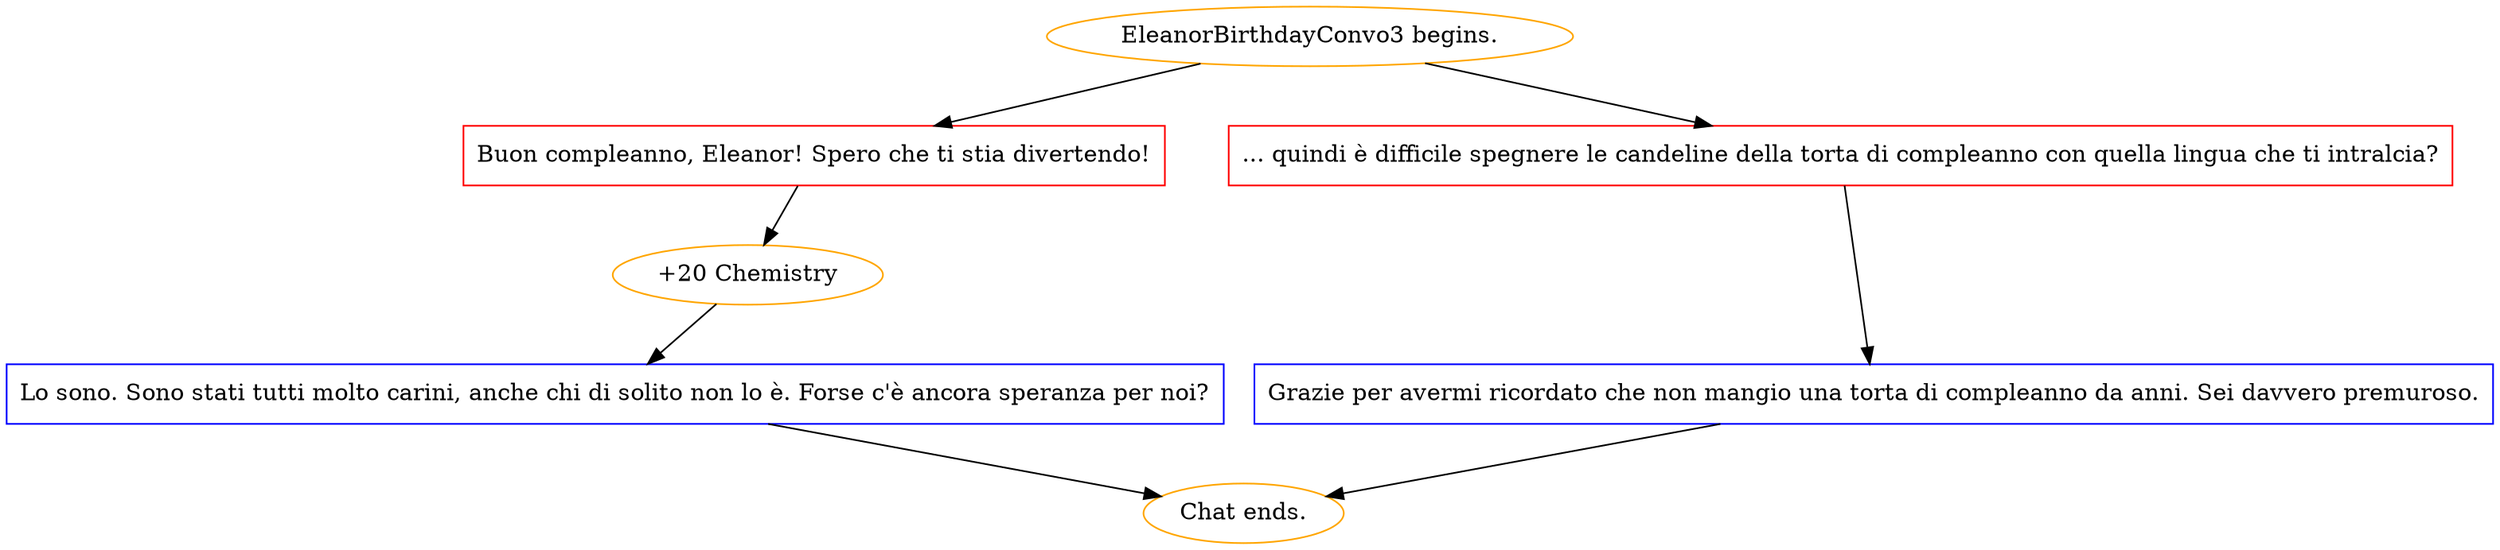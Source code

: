 digraph {
	"EleanorBirthdayConvo3 begins." [color=orange];
		"EleanorBirthdayConvo3 begins." -> j1876263627;
		"EleanorBirthdayConvo3 begins." -> j317891672;
	j1876263627 [label="Buon compleanno, Eleanor! Spero che ti stia divertendo!",shape=box,color=red];
		j1876263627 -> j1826983538;
	j317891672 [label="... quindi è difficile spegnere le candeline della torta di compleanno con quella lingua che ti intralcia?",shape=box,color=red];
		j317891672 -> j286103861;
	j1826983538 [label="+20 Chemistry",color=orange];
		j1826983538 -> j3760656872;
	j286103861 [label="Grazie per avermi ricordato che non mangio una torta di compleanno da anni. Sei davvero premuroso.",shape=box,color=blue];
		j286103861 -> "Chat ends.";
	j3760656872 [label="Lo sono. Sono stati tutti molto carini, anche chi di solito non lo è. Forse c'è ancora speranza per noi?",shape=box,color=blue];
		j3760656872 -> "Chat ends.";
	"Chat ends." [color=orange];
}